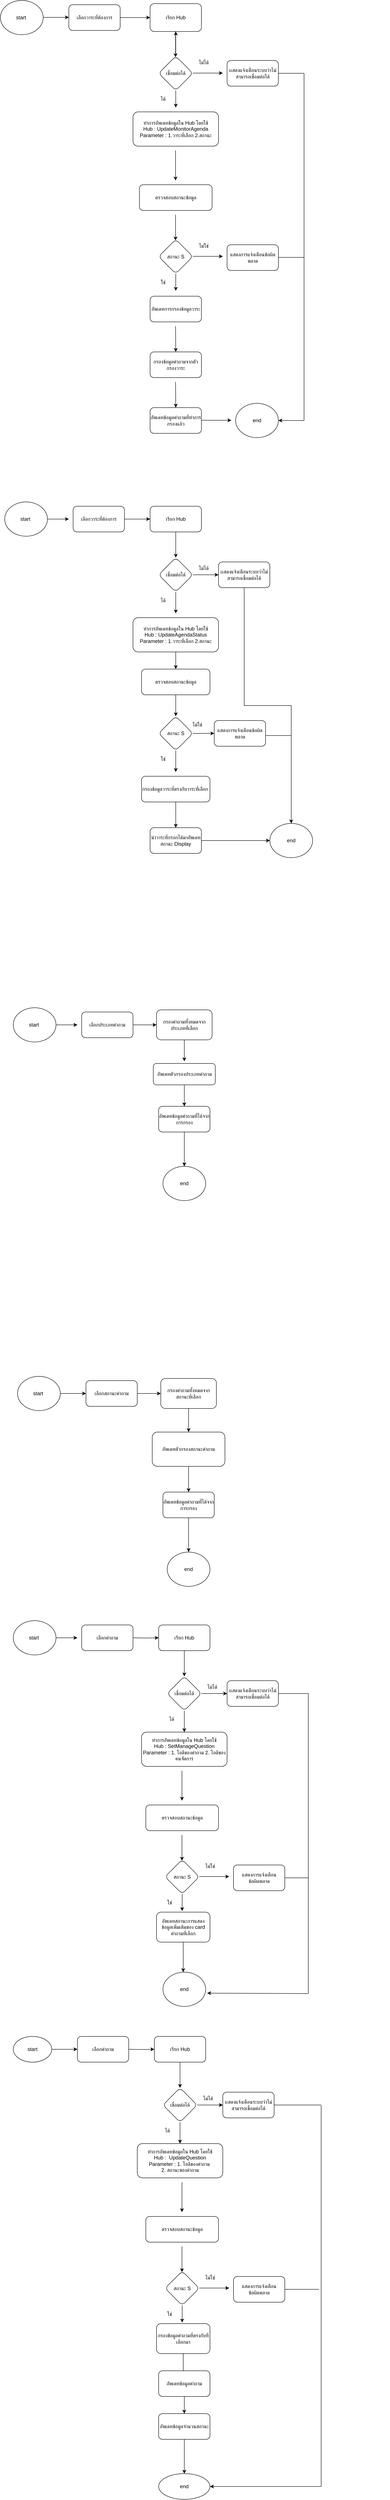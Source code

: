 <mxfile version="20.0.3" type="github">
  <diagram id="H9ZrI43M73sGWypSq_Jb" name="Page-1">
    <mxGraphModel dx="812" dy="946" grid="1" gridSize="10" guides="1" tooltips="1" connect="1" arrows="1" fold="1" page="1" pageScale="1" pageWidth="827" pageHeight="1169" math="0" shadow="0">
      <root>
        <mxCell id="0" />
        <mxCell id="1" parent="0" />
        <mxCell id="NFxBXwBvF9NyGnt5mvOB-1" value="start&amp;nbsp;" style="ellipse;whiteSpace=wrap;html=1;" vertex="1" parent="1">
          <mxGeometry x="10" y="30" width="100" height="80" as="geometry" />
        </mxCell>
        <mxCell id="NFxBXwBvF9NyGnt5mvOB-146" value="" style="group" vertex="1" connectable="0" parent="1">
          <mxGeometry x="110" y="37.5" width="610" height="1012.5" as="geometry" />
        </mxCell>
        <mxCell id="NFxBXwBvF9NyGnt5mvOB-5" value="" style="endArrow=classic;html=1;rounded=0;" edge="1" parent="NFxBXwBvF9NyGnt5mvOB-146">
          <mxGeometry width="50" height="50" relative="1" as="geometry">
            <mxPoint y="32" as="sourcePoint" />
            <mxPoint x="60" y="32" as="targetPoint" />
          </mxGeometry>
        </mxCell>
        <mxCell id="NFxBXwBvF9NyGnt5mvOB-6" value="เลือกวาระที่ต้องการ" style="rounded=1;whiteSpace=wrap;html=1;" vertex="1" parent="NFxBXwBvF9NyGnt5mvOB-146">
          <mxGeometry x="60" y="2.5" width="120" height="60" as="geometry" />
        </mxCell>
        <mxCell id="NFxBXwBvF9NyGnt5mvOB-8" value="" style="endArrow=classic;html=1;rounded=0;" edge="1" parent="NFxBXwBvF9NyGnt5mvOB-146">
          <mxGeometry width="50" height="50" relative="1" as="geometry">
            <mxPoint x="180" y="32.5" as="sourcePoint" />
            <mxPoint x="250" y="32.5" as="targetPoint" />
          </mxGeometry>
        </mxCell>
        <mxCell id="NFxBXwBvF9NyGnt5mvOB-9" value="เรียก Hub" style="rounded=1;whiteSpace=wrap;html=1;" vertex="1" parent="NFxBXwBvF9NyGnt5mvOB-146">
          <mxGeometry x="250" width="120" height="65" as="geometry" />
        </mxCell>
        <mxCell id="NFxBXwBvF9NyGnt5mvOB-16" value="ทำการอัพเดทข้อมูลใน Hub โดยใช้ &lt;br&gt;Hub : UpdateMonitorAgenda&lt;br&gt;Parameter : 1.วาระที่เลือก 2.สถานะ" style="rounded=1;whiteSpace=wrap;html=1;" vertex="1" parent="NFxBXwBvF9NyGnt5mvOB-146">
          <mxGeometry x="210" y="252.5" width="200" height="80" as="geometry" />
        </mxCell>
        <mxCell id="NFxBXwBvF9NyGnt5mvOB-17" value="เเสดงแจ้งเตือนระบบว่าไม่สามารถเชื่อมต่อได้" style="rounded=1;whiteSpace=wrap;html=1;" vertex="1" parent="NFxBXwBvF9NyGnt5mvOB-146">
          <mxGeometry x="430" y="132.5" width="120" height="60" as="geometry" />
        </mxCell>
        <mxCell id="NFxBXwBvF9NyGnt5mvOB-21" value="" style="group" vertex="1" connectable="0" parent="NFxBXwBvF9NyGnt5mvOB-146">
          <mxGeometry x="260" y="65" width="160" height="177.5" as="geometry" />
        </mxCell>
        <mxCell id="NFxBXwBvF9NyGnt5mvOB-10" value="เชื่อมต่อได้" style="rhombus;whiteSpace=wrap;html=1;rounded=1;" vertex="1" parent="NFxBXwBvF9NyGnt5mvOB-21">
          <mxGeometry x="10" y="57.5" width="80" height="80" as="geometry" />
        </mxCell>
        <mxCell id="NFxBXwBvF9NyGnt5mvOB-11" value="" style="endArrow=classic;html=1;rounded=0;" edge="1" parent="NFxBXwBvF9NyGnt5mvOB-21">
          <mxGeometry width="50" height="50" relative="1" as="geometry">
            <mxPoint x="49.5" as="sourcePoint" />
            <mxPoint x="49.5" y="60" as="targetPoint" />
          </mxGeometry>
        </mxCell>
        <mxCell id="NFxBXwBvF9NyGnt5mvOB-12" value="" style="endArrow=classic;html=1;rounded=0;" edge="1" parent="NFxBXwBvF9NyGnt5mvOB-21">
          <mxGeometry width="50" height="50" relative="1" as="geometry">
            <mxPoint x="90" y="97" as="sourcePoint" />
            <mxPoint x="160" y="97" as="targetPoint" />
          </mxGeometry>
        </mxCell>
        <mxCell id="NFxBXwBvF9NyGnt5mvOB-13" value="" style="endArrow=classic;html=1;rounded=0;" edge="1" parent="NFxBXwBvF9NyGnt5mvOB-21">
          <mxGeometry width="50" height="50" relative="1" as="geometry">
            <mxPoint x="50" y="137.5" as="sourcePoint" />
            <mxPoint x="50" y="177.5" as="targetPoint" />
          </mxGeometry>
        </mxCell>
        <mxCell id="NFxBXwBvF9NyGnt5mvOB-14" value="ไม่ได้" style="text;html=1;align=center;verticalAlign=middle;resizable=0;points=[];autosize=1;strokeColor=none;fillColor=none;" vertex="1" parent="NFxBXwBvF9NyGnt5mvOB-21">
          <mxGeometry x="90" y="57.5" width="50" height="30" as="geometry" />
        </mxCell>
        <mxCell id="NFxBXwBvF9NyGnt5mvOB-15" value="ได้" style="text;html=1;align=center;verticalAlign=middle;resizable=0;points=[];autosize=1;strokeColor=none;fillColor=none;" vertex="1" parent="NFxBXwBvF9NyGnt5mvOB-21">
          <mxGeometry y="142.5" width="40" height="30" as="geometry" />
        </mxCell>
        <mxCell id="NFxBXwBvF9NyGnt5mvOB-20" value="" style="edgeStyle=orthogonalEdgeStyle;rounded=0;orthogonalLoop=1;jettySize=auto;html=1;" edge="1" parent="NFxBXwBvF9NyGnt5mvOB-146" source="NFxBXwBvF9NyGnt5mvOB-10" target="NFxBXwBvF9NyGnt5mvOB-9">
          <mxGeometry relative="1" as="geometry" />
        </mxCell>
        <mxCell id="NFxBXwBvF9NyGnt5mvOB-22" value="" style="group" vertex="1" connectable="0" parent="NFxBXwBvF9NyGnt5mvOB-146">
          <mxGeometry x="260" y="492.5" width="180" height="210" as="geometry" />
        </mxCell>
        <mxCell id="NFxBXwBvF9NyGnt5mvOB-23" value="สถานะ S" style="rhombus;whiteSpace=wrap;html=1;rounded=1;" vertex="1" parent="NFxBXwBvF9NyGnt5mvOB-22">
          <mxGeometry x="10" y="57.5" width="80" height="80" as="geometry" />
        </mxCell>
        <mxCell id="NFxBXwBvF9NyGnt5mvOB-24" value="" style="endArrow=classic;html=1;rounded=0;" edge="1" parent="NFxBXwBvF9NyGnt5mvOB-22">
          <mxGeometry width="50" height="50" relative="1" as="geometry">
            <mxPoint x="49.5" as="sourcePoint" />
            <mxPoint x="49.5" y="60" as="targetPoint" />
          </mxGeometry>
        </mxCell>
        <mxCell id="NFxBXwBvF9NyGnt5mvOB-25" value="" style="endArrow=classic;html=1;rounded=0;" edge="1" parent="NFxBXwBvF9NyGnt5mvOB-22">
          <mxGeometry width="50" height="50" relative="1" as="geometry">
            <mxPoint x="90" y="97" as="sourcePoint" />
            <mxPoint x="160" y="97" as="targetPoint" />
          </mxGeometry>
        </mxCell>
        <mxCell id="NFxBXwBvF9NyGnt5mvOB-26" value="" style="endArrow=classic;html=1;rounded=0;" edge="1" parent="NFxBXwBvF9NyGnt5mvOB-22">
          <mxGeometry width="50" height="50" relative="1" as="geometry">
            <mxPoint x="50" y="137.5" as="sourcePoint" />
            <mxPoint x="50" y="177.5" as="targetPoint" />
          </mxGeometry>
        </mxCell>
        <mxCell id="NFxBXwBvF9NyGnt5mvOB-27" value="ไม่ใช่" style="text;html=1;align=center;verticalAlign=middle;resizable=0;points=[];autosize=1;strokeColor=none;fillColor=none;" vertex="1" parent="NFxBXwBvF9NyGnt5mvOB-22">
          <mxGeometry x="90" y="57.5" width="50" height="30" as="geometry" />
        </mxCell>
        <mxCell id="NFxBXwBvF9NyGnt5mvOB-28" value="ใช่" style="text;html=1;align=center;verticalAlign=middle;resizable=0;points=[];autosize=1;strokeColor=none;fillColor=none;" vertex="1" parent="NFxBXwBvF9NyGnt5mvOB-22">
          <mxGeometry y="142.5" width="40" height="30" as="geometry" />
        </mxCell>
        <mxCell id="NFxBXwBvF9NyGnt5mvOB-30" value="" style="endArrow=classic;html=1;rounded=0;" edge="1" parent="NFxBXwBvF9NyGnt5mvOB-146">
          <mxGeometry width="50" height="50" relative="1" as="geometry">
            <mxPoint x="309.5" y="342.5" as="sourcePoint" />
            <mxPoint x="309.5" y="412.5" as="targetPoint" />
          </mxGeometry>
        </mxCell>
        <mxCell id="NFxBXwBvF9NyGnt5mvOB-31" value="ตรวจสอบสถานะข้อมูล" style="rounded=1;whiteSpace=wrap;html=1;" vertex="1" parent="NFxBXwBvF9NyGnt5mvOB-146">
          <mxGeometry x="225" y="422.5" width="170" height="60" as="geometry" />
        </mxCell>
        <mxCell id="NFxBXwBvF9NyGnt5mvOB-32" value="แสดงการแจ้งเตือนข้อผิดพลาด" style="rounded=1;whiteSpace=wrap;html=1;" vertex="1" parent="NFxBXwBvF9NyGnt5mvOB-146">
          <mxGeometry x="430" y="562.5" width="120" height="60" as="geometry" />
        </mxCell>
        <mxCell id="NFxBXwBvF9NyGnt5mvOB-33" value="อัพเดทการกรองข้อมูลวาระ" style="rounded=1;whiteSpace=wrap;html=1;" vertex="1" parent="NFxBXwBvF9NyGnt5mvOB-146">
          <mxGeometry x="250" y="682.5" width="120" height="60" as="geometry" />
        </mxCell>
        <mxCell id="NFxBXwBvF9NyGnt5mvOB-35" value="" style="endArrow=classic;html=1;rounded=0;" edge="1" parent="NFxBXwBvF9NyGnt5mvOB-146">
          <mxGeometry width="50" height="50" relative="1" as="geometry">
            <mxPoint x="309.5" y="752.5" as="sourcePoint" />
            <mxPoint x="310" y="812.5" as="targetPoint" />
          </mxGeometry>
        </mxCell>
        <mxCell id="NFxBXwBvF9NyGnt5mvOB-36" value="กรองข้อมูลคำถามจากตัวกรองวาระ" style="rounded=1;whiteSpace=wrap;html=1;" vertex="1" parent="NFxBXwBvF9NyGnt5mvOB-146">
          <mxGeometry x="250" y="812.5" width="120" height="60" as="geometry" />
        </mxCell>
        <mxCell id="NFxBXwBvF9NyGnt5mvOB-37" value="อัพเดทข้อมูลคำถามที่ทำการกรองแล้ว" style="rounded=1;whiteSpace=wrap;html=1;" vertex="1" parent="NFxBXwBvF9NyGnt5mvOB-146">
          <mxGeometry x="250" y="942.5" width="120" height="60" as="geometry" />
        </mxCell>
        <mxCell id="NFxBXwBvF9NyGnt5mvOB-38" value="" style="endArrow=classic;html=1;rounded=0;" edge="1" parent="NFxBXwBvF9NyGnt5mvOB-146">
          <mxGeometry width="50" height="50" relative="1" as="geometry">
            <mxPoint x="309.5" y="882.5" as="sourcePoint" />
            <mxPoint x="310" y="942.5" as="targetPoint" />
          </mxGeometry>
        </mxCell>
        <mxCell id="NFxBXwBvF9NyGnt5mvOB-39" value="" style="endArrow=classic;html=1;rounded=0;" edge="1" parent="NFxBXwBvF9NyGnt5mvOB-146">
          <mxGeometry width="50" height="50" relative="1" as="geometry">
            <mxPoint x="370" y="972" as="sourcePoint" />
            <mxPoint x="440" y="972" as="targetPoint" />
          </mxGeometry>
        </mxCell>
        <mxCell id="NFxBXwBvF9NyGnt5mvOB-40" value="end" style="ellipse;whiteSpace=wrap;html=1;" vertex="1" parent="NFxBXwBvF9NyGnt5mvOB-146">
          <mxGeometry x="450" y="932.5" width="100" height="80" as="geometry" />
        </mxCell>
        <mxCell id="NFxBXwBvF9NyGnt5mvOB-41" value="" style="endArrow=none;html=1;rounded=0;" edge="1" parent="NFxBXwBvF9NyGnt5mvOB-146">
          <mxGeometry width="50" height="50" relative="1" as="geometry">
            <mxPoint x="550" y="162.5" as="sourcePoint" />
            <mxPoint x="610" y="162.5" as="targetPoint" />
          </mxGeometry>
        </mxCell>
        <mxCell id="NFxBXwBvF9NyGnt5mvOB-42" value="" style="endArrow=none;html=1;rounded=0;" edge="1" parent="NFxBXwBvF9NyGnt5mvOB-146">
          <mxGeometry width="50" height="50" relative="1" as="geometry">
            <mxPoint x="550" y="592" as="sourcePoint" />
            <mxPoint x="610" y="592" as="targetPoint" />
          </mxGeometry>
        </mxCell>
        <mxCell id="NFxBXwBvF9NyGnt5mvOB-45" value="" style="endArrow=none;html=1;rounded=0;" edge="1" parent="NFxBXwBvF9NyGnt5mvOB-146">
          <mxGeometry width="50" height="50" relative="1" as="geometry">
            <mxPoint x="610" y="162.5" as="sourcePoint" />
            <mxPoint x="610" y="972.5" as="targetPoint" />
          </mxGeometry>
        </mxCell>
        <mxCell id="NFxBXwBvF9NyGnt5mvOB-47" value="" style="endArrow=classic;html=1;rounded=0;entryX=1;entryY=0.5;entryDx=0;entryDy=0;" edge="1" parent="NFxBXwBvF9NyGnt5mvOB-146" target="NFxBXwBvF9NyGnt5mvOB-40">
          <mxGeometry width="50" height="50" relative="1" as="geometry">
            <mxPoint x="610" y="972.5" as="sourcePoint" />
            <mxPoint x="660" y="922.5" as="targetPoint" />
          </mxGeometry>
        </mxCell>
        <mxCell id="NFxBXwBvF9NyGnt5mvOB-124" value="start&amp;nbsp;" style="ellipse;whiteSpace=wrap;html=1;" vertex="1" parent="1">
          <mxGeometry x="20" y="1200" width="100" height="80" as="geometry" />
        </mxCell>
        <mxCell id="NFxBXwBvF9NyGnt5mvOB-125" value="" style="endArrow=classic;html=1;rounded=0;" edge="1" parent="1">
          <mxGeometry width="50" height="50" relative="1" as="geometry">
            <mxPoint x="120" y="1240" as="sourcePoint" />
            <mxPoint x="170" y="1240" as="targetPoint" />
          </mxGeometry>
        </mxCell>
        <mxCell id="NFxBXwBvF9NyGnt5mvOB-126" value="เลือกวาระที่ต้องการ" style="rounded=1;whiteSpace=wrap;html=1;" vertex="1" parent="1">
          <mxGeometry x="180" y="1210" width="120" height="60" as="geometry" />
        </mxCell>
        <mxCell id="NFxBXwBvF9NyGnt5mvOB-128" value="เรียก Hub" style="rounded=1;whiteSpace=wrap;html=1;" vertex="1" parent="1">
          <mxGeometry x="360" y="1210" width="120" height="60" as="geometry" />
        </mxCell>
        <mxCell id="NFxBXwBvF9NyGnt5mvOB-129" value="" style="edgeStyle=orthogonalEdgeStyle;rounded=0;orthogonalLoop=1;jettySize=auto;html=1;" edge="1" parent="1" source="NFxBXwBvF9NyGnt5mvOB-126" target="NFxBXwBvF9NyGnt5mvOB-128">
          <mxGeometry relative="1" as="geometry" />
        </mxCell>
        <mxCell id="NFxBXwBvF9NyGnt5mvOB-133" value="เเสดงแจ้งเตือนระบบว่าไม่สามารถเชื่อมต่อได้" style="whiteSpace=wrap;html=1;rounded=1;" vertex="1" parent="1">
          <mxGeometry x="520" y="1340" width="120" height="60" as="geometry" />
        </mxCell>
        <mxCell id="NFxBXwBvF9NyGnt5mvOB-135" value="ไม่ได้" style="text;html=1;align=center;verticalAlign=middle;resizable=0;points=[];autosize=1;strokeColor=none;fillColor=none;" vertex="1" parent="1">
          <mxGeometry x="460" y="1340" width="50" height="30" as="geometry" />
        </mxCell>
        <mxCell id="NFxBXwBvF9NyGnt5mvOB-139" value="ตรวจสอบสถานะข้อมูล" style="rounded=1;whiteSpace=wrap;html=1;" vertex="1" parent="1">
          <mxGeometry x="340" y="1590" width="160" height="60" as="geometry" />
        </mxCell>
        <mxCell id="NFxBXwBvF9NyGnt5mvOB-140" value="" style="group" vertex="1" connectable="0" parent="1">
          <mxGeometry x="370" y="1330" width="90" height="130" as="geometry" />
        </mxCell>
        <mxCell id="NFxBXwBvF9NyGnt5mvOB-137" value="" style="edgeStyle=orthogonalEdgeStyle;rounded=0;orthogonalLoop=1;jettySize=auto;html=1;" edge="1" parent="NFxBXwBvF9NyGnt5mvOB-140" source="NFxBXwBvF9NyGnt5mvOB-131">
          <mxGeometry relative="1" as="geometry">
            <mxPoint x="50" y="130" as="targetPoint" />
          </mxGeometry>
        </mxCell>
        <mxCell id="NFxBXwBvF9NyGnt5mvOB-131" value="เชื่อมต่อได้" style="rhombus;whiteSpace=wrap;html=1;rounded=1;" vertex="1" parent="NFxBXwBvF9NyGnt5mvOB-140">
          <mxGeometry x="10" width="80" height="80" as="geometry" />
        </mxCell>
        <mxCell id="NFxBXwBvF9NyGnt5mvOB-138" value="ได้" style="text;html=1;align=center;verticalAlign=middle;resizable=0;points=[];autosize=1;strokeColor=none;fillColor=none;" vertex="1" parent="NFxBXwBvF9NyGnt5mvOB-140">
          <mxGeometry y="85" width="40" height="30" as="geometry" />
        </mxCell>
        <mxCell id="NFxBXwBvF9NyGnt5mvOB-132" value="" style="edgeStyle=orthogonalEdgeStyle;rounded=0;orthogonalLoop=1;jettySize=auto;html=1;" edge="1" parent="1" source="NFxBXwBvF9NyGnt5mvOB-128" target="NFxBXwBvF9NyGnt5mvOB-131">
          <mxGeometry relative="1" as="geometry" />
        </mxCell>
        <mxCell id="NFxBXwBvF9NyGnt5mvOB-134" value="" style="edgeStyle=orthogonalEdgeStyle;rounded=0;orthogonalLoop=1;jettySize=auto;html=1;" edge="1" parent="1" source="NFxBXwBvF9NyGnt5mvOB-131" target="NFxBXwBvF9NyGnt5mvOB-133">
          <mxGeometry relative="1" as="geometry" />
        </mxCell>
        <mxCell id="NFxBXwBvF9NyGnt5mvOB-141" value="" style="group" vertex="1" connectable="0" parent="1">
          <mxGeometry x="370" y="1700" width="90" height="130" as="geometry" />
        </mxCell>
        <mxCell id="NFxBXwBvF9NyGnt5mvOB-142" value="" style="edgeStyle=orthogonalEdgeStyle;rounded=0;orthogonalLoop=1;jettySize=auto;html=1;" edge="1" parent="NFxBXwBvF9NyGnt5mvOB-141" source="NFxBXwBvF9NyGnt5mvOB-143">
          <mxGeometry relative="1" as="geometry">
            <mxPoint x="50" y="130" as="targetPoint" />
          </mxGeometry>
        </mxCell>
        <mxCell id="NFxBXwBvF9NyGnt5mvOB-143" value="สถานะ S" style="rhombus;whiteSpace=wrap;html=1;rounded=1;" vertex="1" parent="NFxBXwBvF9NyGnt5mvOB-141">
          <mxGeometry x="10" width="80" height="80" as="geometry" />
        </mxCell>
        <mxCell id="NFxBXwBvF9NyGnt5mvOB-144" value="ใช่" style="text;html=1;align=center;verticalAlign=middle;resizable=0;points=[];autosize=1;strokeColor=none;fillColor=none;" vertex="1" parent="NFxBXwBvF9NyGnt5mvOB-141">
          <mxGeometry y="85" width="40" height="30" as="geometry" />
        </mxCell>
        <mxCell id="NFxBXwBvF9NyGnt5mvOB-145" value="" style="edgeStyle=orthogonalEdgeStyle;rounded=0;orthogonalLoop=1;jettySize=auto;html=1;" edge="1" parent="1" source="NFxBXwBvF9NyGnt5mvOB-139" target="NFxBXwBvF9NyGnt5mvOB-143">
          <mxGeometry relative="1" as="geometry" />
        </mxCell>
        <mxCell id="NFxBXwBvF9NyGnt5mvOB-147" value="แสดงการแจ้งเตือนข้อผิดพลาด" style="whiteSpace=wrap;html=1;rounded=1;" vertex="1" parent="1">
          <mxGeometry x="510" y="1710" width="120" height="60" as="geometry" />
        </mxCell>
        <mxCell id="NFxBXwBvF9NyGnt5mvOB-148" value="" style="edgeStyle=orthogonalEdgeStyle;rounded=0;orthogonalLoop=1;jettySize=auto;html=1;" edge="1" parent="1" source="NFxBXwBvF9NyGnt5mvOB-143" target="NFxBXwBvF9NyGnt5mvOB-147">
          <mxGeometry relative="1" as="geometry" />
        </mxCell>
        <mxCell id="NFxBXwBvF9NyGnt5mvOB-150" value="" style="edgeStyle=orthogonalEdgeStyle;rounded=0;orthogonalLoop=1;jettySize=auto;html=1;" edge="1" parent="1" source="NFxBXwBvF9NyGnt5mvOB-149" target="NFxBXwBvF9NyGnt5mvOB-139">
          <mxGeometry relative="1" as="geometry" />
        </mxCell>
        <mxCell id="NFxBXwBvF9NyGnt5mvOB-149" value="ทำการอัพเดทข้อมูลใน Hub โดยใช้ &lt;br&gt;Hub : UpdateAgendaStatus&lt;br&gt;Parameter : 1.วาระที่เลือก 2.สถานะ" style="rounded=1;whiteSpace=wrap;html=1;" vertex="1" parent="1">
          <mxGeometry x="320" y="1470" width="200" height="80" as="geometry" />
        </mxCell>
        <mxCell id="NFxBXwBvF9NyGnt5mvOB-151" value="ไม่ใช่" style="text;html=1;align=center;verticalAlign=middle;resizable=0;points=[];autosize=1;strokeColor=none;fillColor=none;" vertex="1" parent="1">
          <mxGeometry x="445" y="1705" width="50" height="30" as="geometry" />
        </mxCell>
        <mxCell id="NFxBXwBvF9NyGnt5mvOB-152" value="กรองข้อมูลวาระที่ตรงกับวาระที่เลือก&amp;nbsp;" style="rounded=1;whiteSpace=wrap;html=1;" vertex="1" parent="1">
          <mxGeometry x="340" y="1840" width="160" height="60" as="geometry" />
        </mxCell>
        <mxCell id="NFxBXwBvF9NyGnt5mvOB-153" value="นำวาระที่กรอกได้มาอัพเดทสถานะ Display" style="rounded=1;whiteSpace=wrap;html=1;" vertex="1" parent="1">
          <mxGeometry x="360" y="1960" width="120" height="60" as="geometry" />
        </mxCell>
        <mxCell id="NFxBXwBvF9NyGnt5mvOB-154" value="" style="edgeStyle=orthogonalEdgeStyle;rounded=0;orthogonalLoop=1;jettySize=auto;html=1;" edge="1" parent="1" source="NFxBXwBvF9NyGnt5mvOB-152" target="NFxBXwBvF9NyGnt5mvOB-153">
          <mxGeometry relative="1" as="geometry" />
        </mxCell>
        <mxCell id="NFxBXwBvF9NyGnt5mvOB-155" value="end" style="ellipse;whiteSpace=wrap;html=1;" vertex="1" parent="1">
          <mxGeometry x="640" y="1950" width="100" height="80" as="geometry" />
        </mxCell>
        <mxCell id="NFxBXwBvF9NyGnt5mvOB-158" style="edgeStyle=orthogonalEdgeStyle;rounded=0;orthogonalLoop=1;jettySize=auto;html=1;strokeColor=default;" edge="1" parent="1" source="NFxBXwBvF9NyGnt5mvOB-133" target="NFxBXwBvF9NyGnt5mvOB-155">
          <mxGeometry relative="1" as="geometry" />
        </mxCell>
        <mxCell id="NFxBXwBvF9NyGnt5mvOB-163" style="edgeStyle=orthogonalEdgeStyle;rounded=0;orthogonalLoop=1;jettySize=auto;html=1;strokeColor=default;" edge="1" parent="1" source="NFxBXwBvF9NyGnt5mvOB-153" target="NFxBXwBvF9NyGnt5mvOB-155">
          <mxGeometry relative="1" as="geometry" />
        </mxCell>
        <mxCell id="NFxBXwBvF9NyGnt5mvOB-162" value="" style="endArrow=none;html=1;rounded=0;strokeColor=default;" edge="1" parent="1">
          <mxGeometry width="50" height="50" relative="1" as="geometry">
            <mxPoint x="630" y="1745" as="sourcePoint" />
            <mxPoint x="690" y="1745" as="targetPoint" />
          </mxGeometry>
        </mxCell>
        <mxCell id="NFxBXwBvF9NyGnt5mvOB-217" value="" style="edgeStyle=orthogonalEdgeStyle;rounded=0;orthogonalLoop=1;jettySize=auto;html=1;strokeColor=default;" edge="1" parent="1" source="NFxBXwBvF9NyGnt5mvOB-206" target="NFxBXwBvF9NyGnt5mvOB-208">
          <mxGeometry relative="1" as="geometry" />
        </mxCell>
        <mxCell id="NFxBXwBvF9NyGnt5mvOB-206" value="start&amp;nbsp;" style="ellipse;whiteSpace=wrap;html=1;" vertex="1" parent="1">
          <mxGeometry x="50" y="3240" width="100" height="80" as="geometry" />
        </mxCell>
        <mxCell id="NFxBXwBvF9NyGnt5mvOB-208" value="เลือกสถานะคำถาม" style="rounded=1;whiteSpace=wrap;html=1;" vertex="1" parent="1">
          <mxGeometry x="210" y="3250" width="120" height="60" as="geometry" />
        </mxCell>
        <mxCell id="NFxBXwBvF9NyGnt5mvOB-218" value="" style="edgeStyle=orthogonalEdgeStyle;rounded=0;orthogonalLoop=1;jettySize=auto;html=1;strokeColor=default;" edge="1" parent="1" source="NFxBXwBvF9NyGnt5mvOB-209" target="NFxBXwBvF9NyGnt5mvOB-213">
          <mxGeometry relative="1" as="geometry" />
        </mxCell>
        <mxCell id="NFxBXwBvF9NyGnt5mvOB-209" value="กรองคำถามทั้งหมดจากสถานะที่เลือก" style="rounded=1;whiteSpace=wrap;html=1;" vertex="1" parent="1">
          <mxGeometry x="385" y="3245" width="130" height="70" as="geometry" />
        </mxCell>
        <mxCell id="NFxBXwBvF9NyGnt5mvOB-210" value="" style="edgeStyle=orthogonalEdgeStyle;rounded=0;orthogonalLoop=1;jettySize=auto;html=1;" edge="1" source="NFxBXwBvF9NyGnt5mvOB-208" target="NFxBXwBvF9NyGnt5mvOB-209" parent="1">
          <mxGeometry relative="1" as="geometry" />
        </mxCell>
        <mxCell id="NFxBXwBvF9NyGnt5mvOB-212" style="edgeStyle=orthogonalEdgeStyle;rounded=0;orthogonalLoop=1;jettySize=auto;html=1;strokeColor=default;" edge="1" source="NFxBXwBvF9NyGnt5mvOB-213" target="NFxBXwBvF9NyGnt5mvOB-215" parent="1">
          <mxGeometry relative="1" as="geometry" />
        </mxCell>
        <mxCell id="NFxBXwBvF9NyGnt5mvOB-213" value="อัพเดทตัวกรองสถานะคำถาม" style="rounded=1;whiteSpace=wrap;html=1;" vertex="1" parent="1">
          <mxGeometry x="365" y="3370" width="170" height="80" as="geometry" />
        </mxCell>
        <mxCell id="NFxBXwBvF9NyGnt5mvOB-214" value="" style="edgeStyle=orthogonalEdgeStyle;rounded=0;orthogonalLoop=1;jettySize=auto;html=1;strokeColor=default;" edge="1" source="NFxBXwBvF9NyGnt5mvOB-215" target="NFxBXwBvF9NyGnt5mvOB-216" parent="1">
          <mxGeometry relative="1" as="geometry" />
        </mxCell>
        <mxCell id="NFxBXwBvF9NyGnt5mvOB-215" value="อัพเดทข้อมูลคำถามที่ได้จากการกรอง" style="rounded=1;whiteSpace=wrap;html=1;" vertex="1" parent="1">
          <mxGeometry x="390" y="3510" width="120" height="60" as="geometry" />
        </mxCell>
        <mxCell id="NFxBXwBvF9NyGnt5mvOB-216" value="end" style="ellipse;whiteSpace=wrap;html=1;" vertex="1" parent="1">
          <mxGeometry x="400" y="3650" width="100" height="80" as="geometry" />
        </mxCell>
        <mxCell id="NFxBXwBvF9NyGnt5mvOB-220" value="" style="group" vertex="1" connectable="0" parent="1">
          <mxGeometry x="40" y="2380" width="810" height="1380" as="geometry" />
        </mxCell>
        <mxCell id="NFxBXwBvF9NyGnt5mvOB-221" value="start&amp;nbsp;" style="ellipse;whiteSpace=wrap;html=1;" vertex="1" parent="NFxBXwBvF9NyGnt5mvOB-220">
          <mxGeometry width="100" height="80" as="geometry" />
        </mxCell>
        <mxCell id="NFxBXwBvF9NyGnt5mvOB-222" value="" style="endArrow=classic;html=1;rounded=0;" edge="1" parent="NFxBXwBvF9NyGnt5mvOB-220">
          <mxGeometry width="50" height="50" relative="1" as="geometry">
            <mxPoint x="100" y="40" as="sourcePoint" />
            <mxPoint x="150" y="40" as="targetPoint" />
          </mxGeometry>
        </mxCell>
        <mxCell id="NFxBXwBvF9NyGnt5mvOB-223" value="เลือกประเภทคำถาม" style="rounded=1;whiteSpace=wrap;html=1;" vertex="1" parent="NFxBXwBvF9NyGnt5mvOB-220">
          <mxGeometry x="160" y="10" width="120" height="60" as="geometry" />
        </mxCell>
        <mxCell id="NFxBXwBvF9NyGnt5mvOB-224" value="กรองคำถามทั้งหมดจากประเภทที่เลือก" style="rounded=1;whiteSpace=wrap;html=1;" vertex="1" parent="NFxBXwBvF9NyGnt5mvOB-220">
          <mxGeometry x="335" y="5" width="130" height="70" as="geometry" />
        </mxCell>
        <mxCell id="NFxBXwBvF9NyGnt5mvOB-225" value="" style="edgeStyle=orthogonalEdgeStyle;rounded=0;orthogonalLoop=1;jettySize=auto;html=1;" edge="1" parent="NFxBXwBvF9NyGnt5mvOB-220" source="NFxBXwBvF9NyGnt5mvOB-223" target="NFxBXwBvF9NyGnt5mvOB-224">
          <mxGeometry relative="1" as="geometry" />
        </mxCell>
        <mxCell id="NFxBXwBvF9NyGnt5mvOB-226" value="" style="edgeStyle=orthogonalEdgeStyle;rounded=0;orthogonalLoop=1;jettySize=auto;html=1;" edge="1" parent="NFxBXwBvF9NyGnt5mvOB-220" source="NFxBXwBvF9NyGnt5mvOB-224">
          <mxGeometry relative="1" as="geometry">
            <mxPoint x="400" y="125" as="targetPoint" />
          </mxGeometry>
        </mxCell>
        <mxCell id="NFxBXwBvF9NyGnt5mvOB-227" style="edgeStyle=orthogonalEdgeStyle;rounded=0;orthogonalLoop=1;jettySize=auto;html=1;strokeColor=default;" edge="1" parent="NFxBXwBvF9NyGnt5mvOB-220" source="NFxBXwBvF9NyGnt5mvOB-228" target="NFxBXwBvF9NyGnt5mvOB-230">
          <mxGeometry relative="1" as="geometry" />
        </mxCell>
        <mxCell id="NFxBXwBvF9NyGnt5mvOB-228" value="อัพเดทตัวกรองประเภทคำถาม" style="rounded=1;whiteSpace=wrap;html=1;" vertex="1" parent="NFxBXwBvF9NyGnt5mvOB-220">
          <mxGeometry x="327.5" y="130" width="145" height="50" as="geometry" />
        </mxCell>
        <mxCell id="NFxBXwBvF9NyGnt5mvOB-229" value="" style="edgeStyle=orthogonalEdgeStyle;rounded=0;orthogonalLoop=1;jettySize=auto;html=1;strokeColor=default;" edge="1" parent="NFxBXwBvF9NyGnt5mvOB-220" source="NFxBXwBvF9NyGnt5mvOB-230" target="NFxBXwBvF9NyGnt5mvOB-231">
          <mxGeometry relative="1" as="geometry" />
        </mxCell>
        <mxCell id="NFxBXwBvF9NyGnt5mvOB-230" value="อัพเดทข้อมูลคำถามที่ได้จากการกรอง" style="rounded=1;whiteSpace=wrap;html=1;" vertex="1" parent="NFxBXwBvF9NyGnt5mvOB-220">
          <mxGeometry x="340" y="230" width="120" height="60" as="geometry" />
        </mxCell>
        <mxCell id="NFxBXwBvF9NyGnt5mvOB-231" value="end" style="ellipse;whiteSpace=wrap;html=1;" vertex="1" parent="NFxBXwBvF9NyGnt5mvOB-220">
          <mxGeometry x="350" y="370" width="100" height="80" as="geometry" />
        </mxCell>
        <mxCell id="NFxBXwBvF9NyGnt5mvOB-165" value="" style="group" vertex="1" connectable="0" parent="1">
          <mxGeometry x="40" y="3810" width="880" height="1810" as="geometry" />
        </mxCell>
        <mxCell id="NFxBXwBvF9NyGnt5mvOB-166" value="start&amp;nbsp;" style="ellipse;whiteSpace=wrap;html=1;" vertex="1" parent="NFxBXwBvF9NyGnt5mvOB-165">
          <mxGeometry width="100" height="80" as="geometry" />
        </mxCell>
        <mxCell id="NFxBXwBvF9NyGnt5mvOB-167" value="" style="endArrow=classic;html=1;rounded=0;" edge="1" parent="NFxBXwBvF9NyGnt5mvOB-165">
          <mxGeometry width="50" height="50" relative="1" as="geometry">
            <mxPoint x="100" y="40" as="sourcePoint" />
            <mxPoint x="150" y="40" as="targetPoint" />
          </mxGeometry>
        </mxCell>
        <mxCell id="NFxBXwBvF9NyGnt5mvOB-168" value="เลือกคำถาม" style="rounded=1;whiteSpace=wrap;html=1;" vertex="1" parent="NFxBXwBvF9NyGnt5mvOB-165">
          <mxGeometry x="160" y="10" width="120" height="60" as="geometry" />
        </mxCell>
        <mxCell id="NFxBXwBvF9NyGnt5mvOB-245" value="" style="group" vertex="1" connectable="0" parent="NFxBXwBvF9NyGnt5mvOB-165">
          <mxGeometry x="345" y="500" width="180" height="210" as="geometry" />
        </mxCell>
        <mxCell id="NFxBXwBvF9NyGnt5mvOB-246" value="สถานะ S" style="rhombus;whiteSpace=wrap;html=1;rounded=1;" vertex="1" parent="NFxBXwBvF9NyGnt5mvOB-245">
          <mxGeometry x="10" y="57.5" width="80" height="80" as="geometry" />
        </mxCell>
        <mxCell id="NFxBXwBvF9NyGnt5mvOB-247" value="" style="endArrow=classic;html=1;rounded=0;" edge="1" parent="NFxBXwBvF9NyGnt5mvOB-245">
          <mxGeometry width="50" height="50" relative="1" as="geometry">
            <mxPoint x="49.5" as="sourcePoint" />
            <mxPoint x="49.5" y="60" as="targetPoint" />
          </mxGeometry>
        </mxCell>
        <mxCell id="NFxBXwBvF9NyGnt5mvOB-248" value="" style="endArrow=classic;html=1;rounded=0;" edge="1" parent="NFxBXwBvF9NyGnt5mvOB-245">
          <mxGeometry width="50" height="50" relative="1" as="geometry">
            <mxPoint x="90" y="97" as="sourcePoint" />
            <mxPoint x="160" y="97" as="targetPoint" />
          </mxGeometry>
        </mxCell>
        <mxCell id="NFxBXwBvF9NyGnt5mvOB-249" value="" style="endArrow=classic;html=1;rounded=0;" edge="1" parent="NFxBXwBvF9NyGnt5mvOB-245">
          <mxGeometry width="50" height="50" relative="1" as="geometry">
            <mxPoint x="50" y="137.5" as="sourcePoint" />
            <mxPoint x="50" y="177.5" as="targetPoint" />
          </mxGeometry>
        </mxCell>
        <mxCell id="NFxBXwBvF9NyGnt5mvOB-250" value="ไม่ใช่" style="text;html=1;align=center;verticalAlign=middle;resizable=0;points=[];autosize=1;strokeColor=none;fillColor=none;" vertex="1" parent="NFxBXwBvF9NyGnt5mvOB-245">
          <mxGeometry x="90" y="57.5" width="50" height="30" as="geometry" />
        </mxCell>
        <mxCell id="NFxBXwBvF9NyGnt5mvOB-251" value="ใช่" style="text;html=1;align=center;verticalAlign=middle;resizable=0;points=[];autosize=1;strokeColor=none;fillColor=none;" vertex="1" parent="NFxBXwBvF9NyGnt5mvOB-245">
          <mxGeometry y="142.5" width="40" height="30" as="geometry" />
        </mxCell>
        <mxCell id="NFxBXwBvF9NyGnt5mvOB-253" value="ตรวจสอบสถานะข้อมูล" style="rounded=1;whiteSpace=wrap;html=1;" vertex="1" parent="NFxBXwBvF9NyGnt5mvOB-165">
          <mxGeometry x="310" y="430" width="170" height="60" as="geometry" />
        </mxCell>
        <mxCell id="NFxBXwBvF9NyGnt5mvOB-254" value="แสดงการแจ้งเตือน&lt;br&gt;ข้อผิดพลาด" style="rounded=1;whiteSpace=wrap;html=1;" vertex="1" parent="NFxBXwBvF9NyGnt5mvOB-165">
          <mxGeometry x="515" y="570" width="120" height="60" as="geometry" />
        </mxCell>
        <mxCell id="NFxBXwBvF9NyGnt5mvOB-255" value="อัพเดทสถานะการแสดงข้อมูลเพิ่มเติมของ card คำถามที่เลือก" style="rounded=1;whiteSpace=wrap;html=1;" vertex="1" parent="NFxBXwBvF9NyGnt5mvOB-165">
          <mxGeometry x="335" y="680" width="125" height="70" as="geometry" />
        </mxCell>
        <mxCell id="NFxBXwBvF9NyGnt5mvOB-257" value="" style="endArrow=none;html=1;rounded=0;strokeColor=default;" edge="1" parent="NFxBXwBvF9NyGnt5mvOB-165">
          <mxGeometry width="50" height="50" relative="1" as="geometry">
            <mxPoint x="620" y="170" as="sourcePoint" />
            <mxPoint x="690" y="170" as="targetPoint" />
          </mxGeometry>
        </mxCell>
        <mxCell id="NFxBXwBvF9NyGnt5mvOB-258" value="" style="endArrow=none;html=1;rounded=0;strokeColor=default;" edge="1" parent="NFxBXwBvF9NyGnt5mvOB-165" target="NFxBXwBvF9NyGnt5mvOB-254">
          <mxGeometry width="50" height="50" relative="1" as="geometry">
            <mxPoint x="635" y="600" as="sourcePoint" />
            <mxPoint x="685" y="550" as="targetPoint" />
          </mxGeometry>
        </mxCell>
        <mxCell id="NFxBXwBvF9NyGnt5mvOB-259" value="" style="endArrow=none;html=1;rounded=0;strokeColor=default;" edge="1" parent="NFxBXwBvF9NyGnt5mvOB-165">
          <mxGeometry width="50" height="50" relative="1" as="geometry">
            <mxPoint x="635" y="600" as="sourcePoint" />
            <mxPoint x="690" y="600" as="targetPoint" />
          </mxGeometry>
        </mxCell>
        <mxCell id="NFxBXwBvF9NyGnt5mvOB-260" value="" style="endArrow=none;html=1;rounded=0;strokeColor=default;" edge="1" parent="NFxBXwBvF9NyGnt5mvOB-165">
          <mxGeometry width="50" height="50" relative="1" as="geometry">
            <mxPoint x="690" y="170" as="sourcePoint" />
            <mxPoint x="690" y="870" as="targetPoint" />
          </mxGeometry>
        </mxCell>
        <mxCell id="NFxBXwBvF9NyGnt5mvOB-261" value="" style="endArrow=classic;html=1;rounded=0;strokeColor=default;entryX=1.035;entryY=0.612;entryDx=0;entryDy=0;entryPerimeter=0;" edge="1" parent="NFxBXwBvF9NyGnt5mvOB-165" target="NFxBXwBvF9NyGnt5mvOB-193">
          <mxGeometry width="50" height="50" relative="1" as="geometry">
            <mxPoint x="690" y="870" as="sourcePoint" />
            <mxPoint x="740" y="820" as="targetPoint" />
          </mxGeometry>
        </mxCell>
        <mxCell id="NFxBXwBvF9NyGnt5mvOB-278" value="" style="group" vertex="1" connectable="0" parent="NFxBXwBvF9NyGnt5mvOB-165">
          <mxGeometry x="280" y="10" width="360" height="800" as="geometry" />
        </mxCell>
        <mxCell id="NFxBXwBvF9NyGnt5mvOB-242" value="" style="group" vertex="1" connectable="0" parent="NFxBXwBvF9NyGnt5mvOB-278">
          <mxGeometry width="340" height="250" as="geometry" />
        </mxCell>
        <mxCell id="NFxBXwBvF9NyGnt5mvOB-232" value="เรียก Hub" style="rounded=1;whiteSpace=wrap;html=1;" vertex="1" parent="NFxBXwBvF9NyGnt5mvOB-242">
          <mxGeometry x="60" width="120" height="60" as="geometry" />
        </mxCell>
        <mxCell id="NFxBXwBvF9NyGnt5mvOB-233" value="" style="edgeStyle=orthogonalEdgeStyle;rounded=0;orthogonalLoop=1;jettySize=auto;html=1;" edge="1" target="NFxBXwBvF9NyGnt5mvOB-232" parent="NFxBXwBvF9NyGnt5mvOB-242">
          <mxGeometry relative="1" as="geometry">
            <mxPoint y="30" as="sourcePoint" />
          </mxGeometry>
        </mxCell>
        <mxCell id="NFxBXwBvF9NyGnt5mvOB-234" value="เเสดงแจ้งเตือนระบบว่าไม่สามารถเชื่อมต่อได้" style="whiteSpace=wrap;html=1;rounded=1;" vertex="1" parent="NFxBXwBvF9NyGnt5mvOB-242">
          <mxGeometry x="220" y="130" width="120" height="60" as="geometry" />
        </mxCell>
        <mxCell id="NFxBXwBvF9NyGnt5mvOB-235" value="ไม่ได้" style="text;html=1;align=center;verticalAlign=middle;resizable=0;points=[];autosize=1;strokeColor=none;fillColor=none;" vertex="1" parent="NFxBXwBvF9NyGnt5mvOB-242">
          <mxGeometry x="160" y="130" width="50" height="30" as="geometry" />
        </mxCell>
        <mxCell id="NFxBXwBvF9NyGnt5mvOB-236" value="" style="group" vertex="1" connectable="0" parent="NFxBXwBvF9NyGnt5mvOB-242">
          <mxGeometry x="70" y="120" width="90" height="130" as="geometry" />
        </mxCell>
        <mxCell id="NFxBXwBvF9NyGnt5mvOB-237" value="" style="edgeStyle=orthogonalEdgeStyle;rounded=0;orthogonalLoop=1;jettySize=auto;html=1;" edge="1" parent="NFxBXwBvF9NyGnt5mvOB-236" source="NFxBXwBvF9NyGnt5mvOB-238">
          <mxGeometry relative="1" as="geometry">
            <mxPoint x="50" y="130" as="targetPoint" />
          </mxGeometry>
        </mxCell>
        <mxCell id="NFxBXwBvF9NyGnt5mvOB-238" value="เชื่อมต่อได้" style="rhombus;whiteSpace=wrap;html=1;rounded=1;" vertex="1" parent="NFxBXwBvF9NyGnt5mvOB-236">
          <mxGeometry x="10" width="80" height="80" as="geometry" />
        </mxCell>
        <mxCell id="NFxBXwBvF9NyGnt5mvOB-239" value="ได้" style="text;html=1;align=center;verticalAlign=middle;resizable=0;points=[];autosize=1;strokeColor=none;fillColor=none;" vertex="1" parent="NFxBXwBvF9NyGnt5mvOB-236">
          <mxGeometry y="85" width="40" height="30" as="geometry" />
        </mxCell>
        <mxCell id="NFxBXwBvF9NyGnt5mvOB-240" value="" style="edgeStyle=orthogonalEdgeStyle;rounded=0;orthogonalLoop=1;jettySize=auto;html=1;" edge="1" source="NFxBXwBvF9NyGnt5mvOB-232" target="NFxBXwBvF9NyGnt5mvOB-238" parent="NFxBXwBvF9NyGnt5mvOB-242">
          <mxGeometry relative="1" as="geometry" />
        </mxCell>
        <mxCell id="NFxBXwBvF9NyGnt5mvOB-241" value="" style="edgeStyle=orthogonalEdgeStyle;rounded=0;orthogonalLoop=1;jettySize=auto;html=1;" edge="1" source="NFxBXwBvF9NyGnt5mvOB-238" target="NFxBXwBvF9NyGnt5mvOB-234" parent="NFxBXwBvF9NyGnt5mvOB-242">
          <mxGeometry relative="1" as="geometry" />
        </mxCell>
        <mxCell id="NFxBXwBvF9NyGnt5mvOB-243" value="ทำการอัพเดทข้อมูลใน Hub โดยใช้ &lt;br&gt;Hub : SetManageQuestion&lt;br&gt;Parameter : 1. ไอดีของคำถาม 2. ไอดีของคนจัดการ" style="rounded=1;whiteSpace=wrap;html=1;" vertex="1" parent="NFxBXwBvF9NyGnt5mvOB-278">
          <mxGeometry x="20" y="250" width="200" height="80" as="geometry" />
        </mxCell>
        <mxCell id="NFxBXwBvF9NyGnt5mvOB-252" value="" style="endArrow=classic;html=1;rounded=0;" edge="1" parent="NFxBXwBvF9NyGnt5mvOB-278">
          <mxGeometry width="50" height="50" relative="1" as="geometry">
            <mxPoint x="114.5" y="340" as="sourcePoint" />
            <mxPoint x="114.5" y="410" as="targetPoint" />
          </mxGeometry>
        </mxCell>
        <mxCell id="NFxBXwBvF9NyGnt5mvOB-296" value="" style="group" vertex="1" connectable="0" parent="NFxBXwBvF9NyGnt5mvOB-165">
          <mxGeometry x="270" y="970" width="365" height="840" as="geometry" />
        </mxCell>
        <mxCell id="NFxBXwBvF9NyGnt5mvOB-297" value="" style="group" vertex="1" connectable="0" parent="NFxBXwBvF9NyGnt5mvOB-296">
          <mxGeometry width="340" height="250" as="geometry" />
        </mxCell>
        <mxCell id="NFxBXwBvF9NyGnt5mvOB-298" value="เรียก Hub" style="rounded=1;whiteSpace=wrap;html=1;" vertex="1" parent="NFxBXwBvF9NyGnt5mvOB-297">
          <mxGeometry x="60" width="120" height="60" as="geometry" />
        </mxCell>
        <mxCell id="NFxBXwBvF9NyGnt5mvOB-299" value="" style="edgeStyle=orthogonalEdgeStyle;rounded=0;orthogonalLoop=1;jettySize=auto;html=1;" edge="1" parent="NFxBXwBvF9NyGnt5mvOB-297" target="NFxBXwBvF9NyGnt5mvOB-298">
          <mxGeometry relative="1" as="geometry">
            <mxPoint y="30" as="sourcePoint" />
          </mxGeometry>
        </mxCell>
        <mxCell id="NFxBXwBvF9NyGnt5mvOB-300" value="เเสดงแจ้งเตือนระบบว่าไม่สามารถเชื่อมต่อได้" style="whiteSpace=wrap;html=1;rounded=1;" vertex="1" parent="NFxBXwBvF9NyGnt5mvOB-297">
          <mxGeometry x="220" y="130" width="120" height="60" as="geometry" />
        </mxCell>
        <mxCell id="NFxBXwBvF9NyGnt5mvOB-301" value="ไม่ได้" style="text;html=1;align=center;verticalAlign=middle;resizable=0;points=[];autosize=1;strokeColor=none;fillColor=none;" vertex="1" parent="NFxBXwBvF9NyGnt5mvOB-297">
          <mxGeometry x="160" y="130" width="50" height="30" as="geometry" />
        </mxCell>
        <mxCell id="NFxBXwBvF9NyGnt5mvOB-302" value="" style="group" vertex="1" connectable="0" parent="NFxBXwBvF9NyGnt5mvOB-297">
          <mxGeometry x="70" y="120" width="90" height="130" as="geometry" />
        </mxCell>
        <mxCell id="NFxBXwBvF9NyGnt5mvOB-303" value="" style="edgeStyle=orthogonalEdgeStyle;rounded=0;orthogonalLoop=1;jettySize=auto;html=1;" edge="1" parent="NFxBXwBvF9NyGnt5mvOB-302" source="NFxBXwBvF9NyGnt5mvOB-304">
          <mxGeometry relative="1" as="geometry">
            <mxPoint x="50" y="130" as="targetPoint" />
          </mxGeometry>
        </mxCell>
        <mxCell id="NFxBXwBvF9NyGnt5mvOB-304" value="เชื่อมต่อได้" style="rhombus;whiteSpace=wrap;html=1;rounded=1;" vertex="1" parent="NFxBXwBvF9NyGnt5mvOB-302">
          <mxGeometry x="10" width="80" height="80" as="geometry" />
        </mxCell>
        <mxCell id="NFxBXwBvF9NyGnt5mvOB-305" value="ได้" style="text;html=1;align=center;verticalAlign=middle;resizable=0;points=[];autosize=1;strokeColor=none;fillColor=none;" vertex="1" parent="NFxBXwBvF9NyGnt5mvOB-302">
          <mxGeometry y="85" width="40" height="30" as="geometry" />
        </mxCell>
        <mxCell id="NFxBXwBvF9NyGnt5mvOB-306" value="" style="edgeStyle=orthogonalEdgeStyle;rounded=0;orthogonalLoop=1;jettySize=auto;html=1;" edge="1" parent="NFxBXwBvF9NyGnt5mvOB-297" source="NFxBXwBvF9NyGnt5mvOB-298" target="NFxBXwBvF9NyGnt5mvOB-304">
          <mxGeometry relative="1" as="geometry" />
        </mxCell>
        <mxCell id="NFxBXwBvF9NyGnt5mvOB-307" value="" style="edgeStyle=orthogonalEdgeStyle;rounded=0;orthogonalLoop=1;jettySize=auto;html=1;" edge="1" parent="NFxBXwBvF9NyGnt5mvOB-297" source="NFxBXwBvF9NyGnt5mvOB-304" target="NFxBXwBvF9NyGnt5mvOB-300">
          <mxGeometry relative="1" as="geometry" />
        </mxCell>
        <mxCell id="NFxBXwBvF9NyGnt5mvOB-308" value="ทำการอัพเดทข้อมูลใน Hub โดยใช้ &lt;br&gt;Hub :&amp;nbsp; UpdateQuestion&lt;br&gt;Parameter : 1. ไอดีของคำถาม&amp;nbsp;&lt;br&gt;2. สถานะของคำถาม" style="rounded=1;whiteSpace=wrap;html=1;" vertex="1" parent="NFxBXwBvF9NyGnt5mvOB-296">
          <mxGeometry x="20" y="250" width="200" height="80" as="geometry" />
        </mxCell>
        <mxCell id="NFxBXwBvF9NyGnt5mvOB-324" value="" style="group" vertex="1" connectable="0" parent="NFxBXwBvF9NyGnt5mvOB-296">
          <mxGeometry x="40" y="340.0" width="325" height="500.0" as="geometry" />
        </mxCell>
        <mxCell id="NFxBXwBvF9NyGnt5mvOB-311" value="" style="group" vertex="1" connectable="0" parent="NFxBXwBvF9NyGnt5mvOB-324">
          <mxGeometry x="35" y="150.0" width="180" height="210" as="geometry" />
        </mxCell>
        <mxCell id="NFxBXwBvF9NyGnt5mvOB-312" value="สถานะ S" style="rhombus;whiteSpace=wrap;html=1;rounded=1;" vertex="1" parent="NFxBXwBvF9NyGnt5mvOB-311">
          <mxGeometry x="10" y="57.5" width="80" height="80" as="geometry" />
        </mxCell>
        <mxCell id="NFxBXwBvF9NyGnt5mvOB-313" value="" style="endArrow=classic;html=1;rounded=0;" edge="1" parent="NFxBXwBvF9NyGnt5mvOB-311">
          <mxGeometry width="50" height="50" relative="1" as="geometry">
            <mxPoint x="49.5" as="sourcePoint" />
            <mxPoint x="49.5" y="60" as="targetPoint" />
          </mxGeometry>
        </mxCell>
        <mxCell id="NFxBXwBvF9NyGnt5mvOB-314" value="" style="endArrow=classic;html=1;rounded=0;" edge="1" parent="NFxBXwBvF9NyGnt5mvOB-311">
          <mxGeometry width="50" height="50" relative="1" as="geometry">
            <mxPoint x="90" y="97" as="sourcePoint" />
            <mxPoint x="160" y="97" as="targetPoint" />
          </mxGeometry>
        </mxCell>
        <mxCell id="NFxBXwBvF9NyGnt5mvOB-315" value="" style="endArrow=classic;html=1;rounded=0;" edge="1" parent="NFxBXwBvF9NyGnt5mvOB-311">
          <mxGeometry width="50" height="50" relative="1" as="geometry">
            <mxPoint x="50" y="137.5" as="sourcePoint" />
            <mxPoint x="50" y="177.5" as="targetPoint" />
          </mxGeometry>
        </mxCell>
        <mxCell id="NFxBXwBvF9NyGnt5mvOB-316" value="ไม่ใช่" style="text;html=1;align=center;verticalAlign=middle;resizable=0;points=[];autosize=1;strokeColor=none;fillColor=none;" vertex="1" parent="NFxBXwBvF9NyGnt5mvOB-311">
          <mxGeometry x="90" y="57.5" width="50" height="30" as="geometry" />
        </mxCell>
        <mxCell id="NFxBXwBvF9NyGnt5mvOB-317" value="ใช่" style="text;html=1;align=center;verticalAlign=middle;resizable=0;points=[];autosize=1;strokeColor=none;fillColor=none;" vertex="1" parent="NFxBXwBvF9NyGnt5mvOB-311">
          <mxGeometry y="142.5" width="40" height="30" as="geometry" />
        </mxCell>
        <mxCell id="NFxBXwBvF9NyGnt5mvOB-318" value="ตรวจสอบสถานะข้อมูล" style="rounded=1;whiteSpace=wrap;html=1;" vertex="1" parent="NFxBXwBvF9NyGnt5mvOB-324">
          <mxGeometry y="80.0" width="170" height="60" as="geometry" />
        </mxCell>
        <mxCell id="NFxBXwBvF9NyGnt5mvOB-319" value="แสดงการแจ้งเตือน&lt;br&gt;ข้อผิดพลาด" style="rounded=1;whiteSpace=wrap;html=1;" vertex="1" parent="NFxBXwBvF9NyGnt5mvOB-324">
          <mxGeometry x="205" y="220.0" width="120" height="60" as="geometry" />
        </mxCell>
        <mxCell id="NFxBXwBvF9NyGnt5mvOB-320" value="กรองข้อมูลคำถามที่ตรงกับที่เลือกมา" style="rounded=1;whiteSpace=wrap;html=1;" vertex="1" parent="NFxBXwBvF9NyGnt5mvOB-324">
          <mxGeometry x="25" y="330.0" width="125" height="70" as="geometry" />
        </mxCell>
        <mxCell id="NFxBXwBvF9NyGnt5mvOB-321" value="" style="endArrow=none;html=1;rounded=0;strokeColor=default;" edge="1" parent="NFxBXwBvF9NyGnt5mvOB-324" target="NFxBXwBvF9NyGnt5mvOB-319">
          <mxGeometry width="50" height="50" relative="1" as="geometry">
            <mxPoint x="325" y="250" as="sourcePoint" />
            <mxPoint x="335" y="-3610.0" as="targetPoint" />
          </mxGeometry>
        </mxCell>
        <mxCell id="NFxBXwBvF9NyGnt5mvOB-322" value="" style="endArrow=classic;html=1;rounded=0;" edge="1" parent="NFxBXwBvF9NyGnt5mvOB-324">
          <mxGeometry width="50" height="50" relative="1" as="geometry">
            <mxPoint x="84.5" as="sourcePoint" />
            <mxPoint x="84.5" y="70" as="targetPoint" />
          </mxGeometry>
        </mxCell>
        <mxCell id="NFxBXwBvF9NyGnt5mvOB-323" value="" style="edgeStyle=orthogonalEdgeStyle;rounded=0;orthogonalLoop=1;jettySize=auto;html=1;strokeColor=default;" edge="1" parent="NFxBXwBvF9NyGnt5mvOB-324" source="NFxBXwBvF9NyGnt5mvOB-320">
          <mxGeometry relative="1" as="geometry">
            <mxPoint x="87.5" y="470" as="targetPoint" />
          </mxGeometry>
        </mxCell>
        <mxCell id="NFxBXwBvF9NyGnt5mvOB-325" value="อัพเดทข้อมูลคำถาม" style="rounded=1;whiteSpace=wrap;html=1;" vertex="1" parent="NFxBXwBvF9NyGnt5mvOB-324">
          <mxGeometry x="30" y="440.0" width="120" height="60" as="geometry" />
        </mxCell>
        <mxCell id="NFxBXwBvF9NyGnt5mvOB-333" value="" style="endArrow=none;html=1;rounded=0;strokeColor=default;" edge="1" parent="NFxBXwBvF9NyGnt5mvOB-165">
          <mxGeometry width="50" height="50" relative="1" as="geometry">
            <mxPoint x="610" y="1130" as="sourcePoint" />
            <mxPoint x="720" y="1130" as="targetPoint" />
          </mxGeometry>
        </mxCell>
        <mxCell id="NFxBXwBvF9NyGnt5mvOB-396" value="" style="endArrow=none;html=1;rounded=0;strokeColor=default;" edge="1" parent="NFxBXwBvF9NyGnt5mvOB-165">
          <mxGeometry width="50" height="50" relative="1" as="geometry">
            <mxPoint x="635" y="1560.0" as="sourcePoint" />
            <mxPoint x="715" y="1560.0" as="targetPoint" />
          </mxGeometry>
        </mxCell>
        <mxCell id="NFxBXwBvF9NyGnt5mvOB-398" value="" style="endArrow=none;html=1;rounded=0;strokeColor=default;" edge="1" parent="NFxBXwBvF9NyGnt5mvOB-165">
          <mxGeometry width="50" height="50" relative="1" as="geometry">
            <mxPoint x="720" y="2020" as="sourcePoint" />
            <mxPoint x="720" y="1131" as="targetPoint" />
          </mxGeometry>
        </mxCell>
        <mxCell id="NFxBXwBvF9NyGnt5mvOB-193" value="end" style="ellipse;whiteSpace=wrap;html=1;" vertex="1" parent="1">
          <mxGeometry x="390" y="4630" width="100" height="80" as="geometry" />
        </mxCell>
        <mxCell id="NFxBXwBvF9NyGnt5mvOB-256" value="" style="edgeStyle=orthogonalEdgeStyle;rounded=0;orthogonalLoop=1;jettySize=auto;html=1;strokeColor=default;" edge="1" parent="1" source="NFxBXwBvF9NyGnt5mvOB-255">
          <mxGeometry relative="1" as="geometry">
            <mxPoint x="437.5" y="4630" as="targetPoint" />
          </mxGeometry>
        </mxCell>
        <mxCell id="NFxBXwBvF9NyGnt5mvOB-310" value="" style="edgeStyle=orthogonalEdgeStyle;rounded=0;orthogonalLoop=1;jettySize=auto;html=1;strokeColor=default;" edge="1" parent="1" source="NFxBXwBvF9NyGnt5mvOB-275" target="NFxBXwBvF9NyGnt5mvOB-276">
          <mxGeometry relative="1" as="geometry" />
        </mxCell>
        <mxCell id="NFxBXwBvF9NyGnt5mvOB-275" value="start" style="ellipse;whiteSpace=wrap;html=1;rounded=1;" vertex="1" parent="1">
          <mxGeometry x="40" y="4780" width="90" height="60" as="geometry" />
        </mxCell>
        <mxCell id="NFxBXwBvF9NyGnt5mvOB-276" value="เลือกคำถาม" style="rounded=1;whiteSpace=wrap;html=1;" vertex="1" parent="1">
          <mxGeometry x="190" y="4780" width="120" height="60" as="geometry" />
        </mxCell>
        <mxCell id="NFxBXwBvF9NyGnt5mvOB-329" value="" style="edgeStyle=orthogonalEdgeStyle;rounded=0;orthogonalLoop=1;jettySize=auto;html=1;strokeColor=default;" edge="1" parent="1" source="NFxBXwBvF9NyGnt5mvOB-325" target="NFxBXwBvF9NyGnt5mvOB-326">
          <mxGeometry relative="1" as="geometry" />
        </mxCell>
        <mxCell id="NFxBXwBvF9NyGnt5mvOB-331" value="" style="edgeStyle=orthogonalEdgeStyle;rounded=0;orthogonalLoop=1;jettySize=auto;html=1;strokeColor=default;" edge="1" parent="1" source="NFxBXwBvF9NyGnt5mvOB-326" target="NFxBXwBvF9NyGnt5mvOB-330">
          <mxGeometry relative="1" as="geometry" />
        </mxCell>
        <mxCell id="NFxBXwBvF9NyGnt5mvOB-326" value="อัพเดทข้อมูลจำนวนสถานะ" style="rounded=1;whiteSpace=wrap;html=1;" vertex="1" parent="1">
          <mxGeometry x="380" y="5660" width="120" height="60" as="geometry" />
        </mxCell>
        <mxCell id="NFxBXwBvF9NyGnt5mvOB-330" value="end" style="ellipse;whiteSpace=wrap;html=1;rounded=1;" vertex="1" parent="1">
          <mxGeometry x="380" y="5800" width="120" height="60" as="geometry" />
        </mxCell>
        <mxCell id="NFxBXwBvF9NyGnt5mvOB-397" value="" style="endArrow=classic;html=1;rounded=0;strokeColor=default;entryX=1;entryY=0.5;entryDx=0;entryDy=0;" edge="1" parent="1" target="NFxBXwBvF9NyGnt5mvOB-330">
          <mxGeometry width="50" height="50" relative="1" as="geometry">
            <mxPoint x="760" y="5830" as="sourcePoint" />
            <mxPoint x="730" y="5780" as="targetPoint" />
          </mxGeometry>
        </mxCell>
      </root>
    </mxGraphModel>
  </diagram>
</mxfile>
